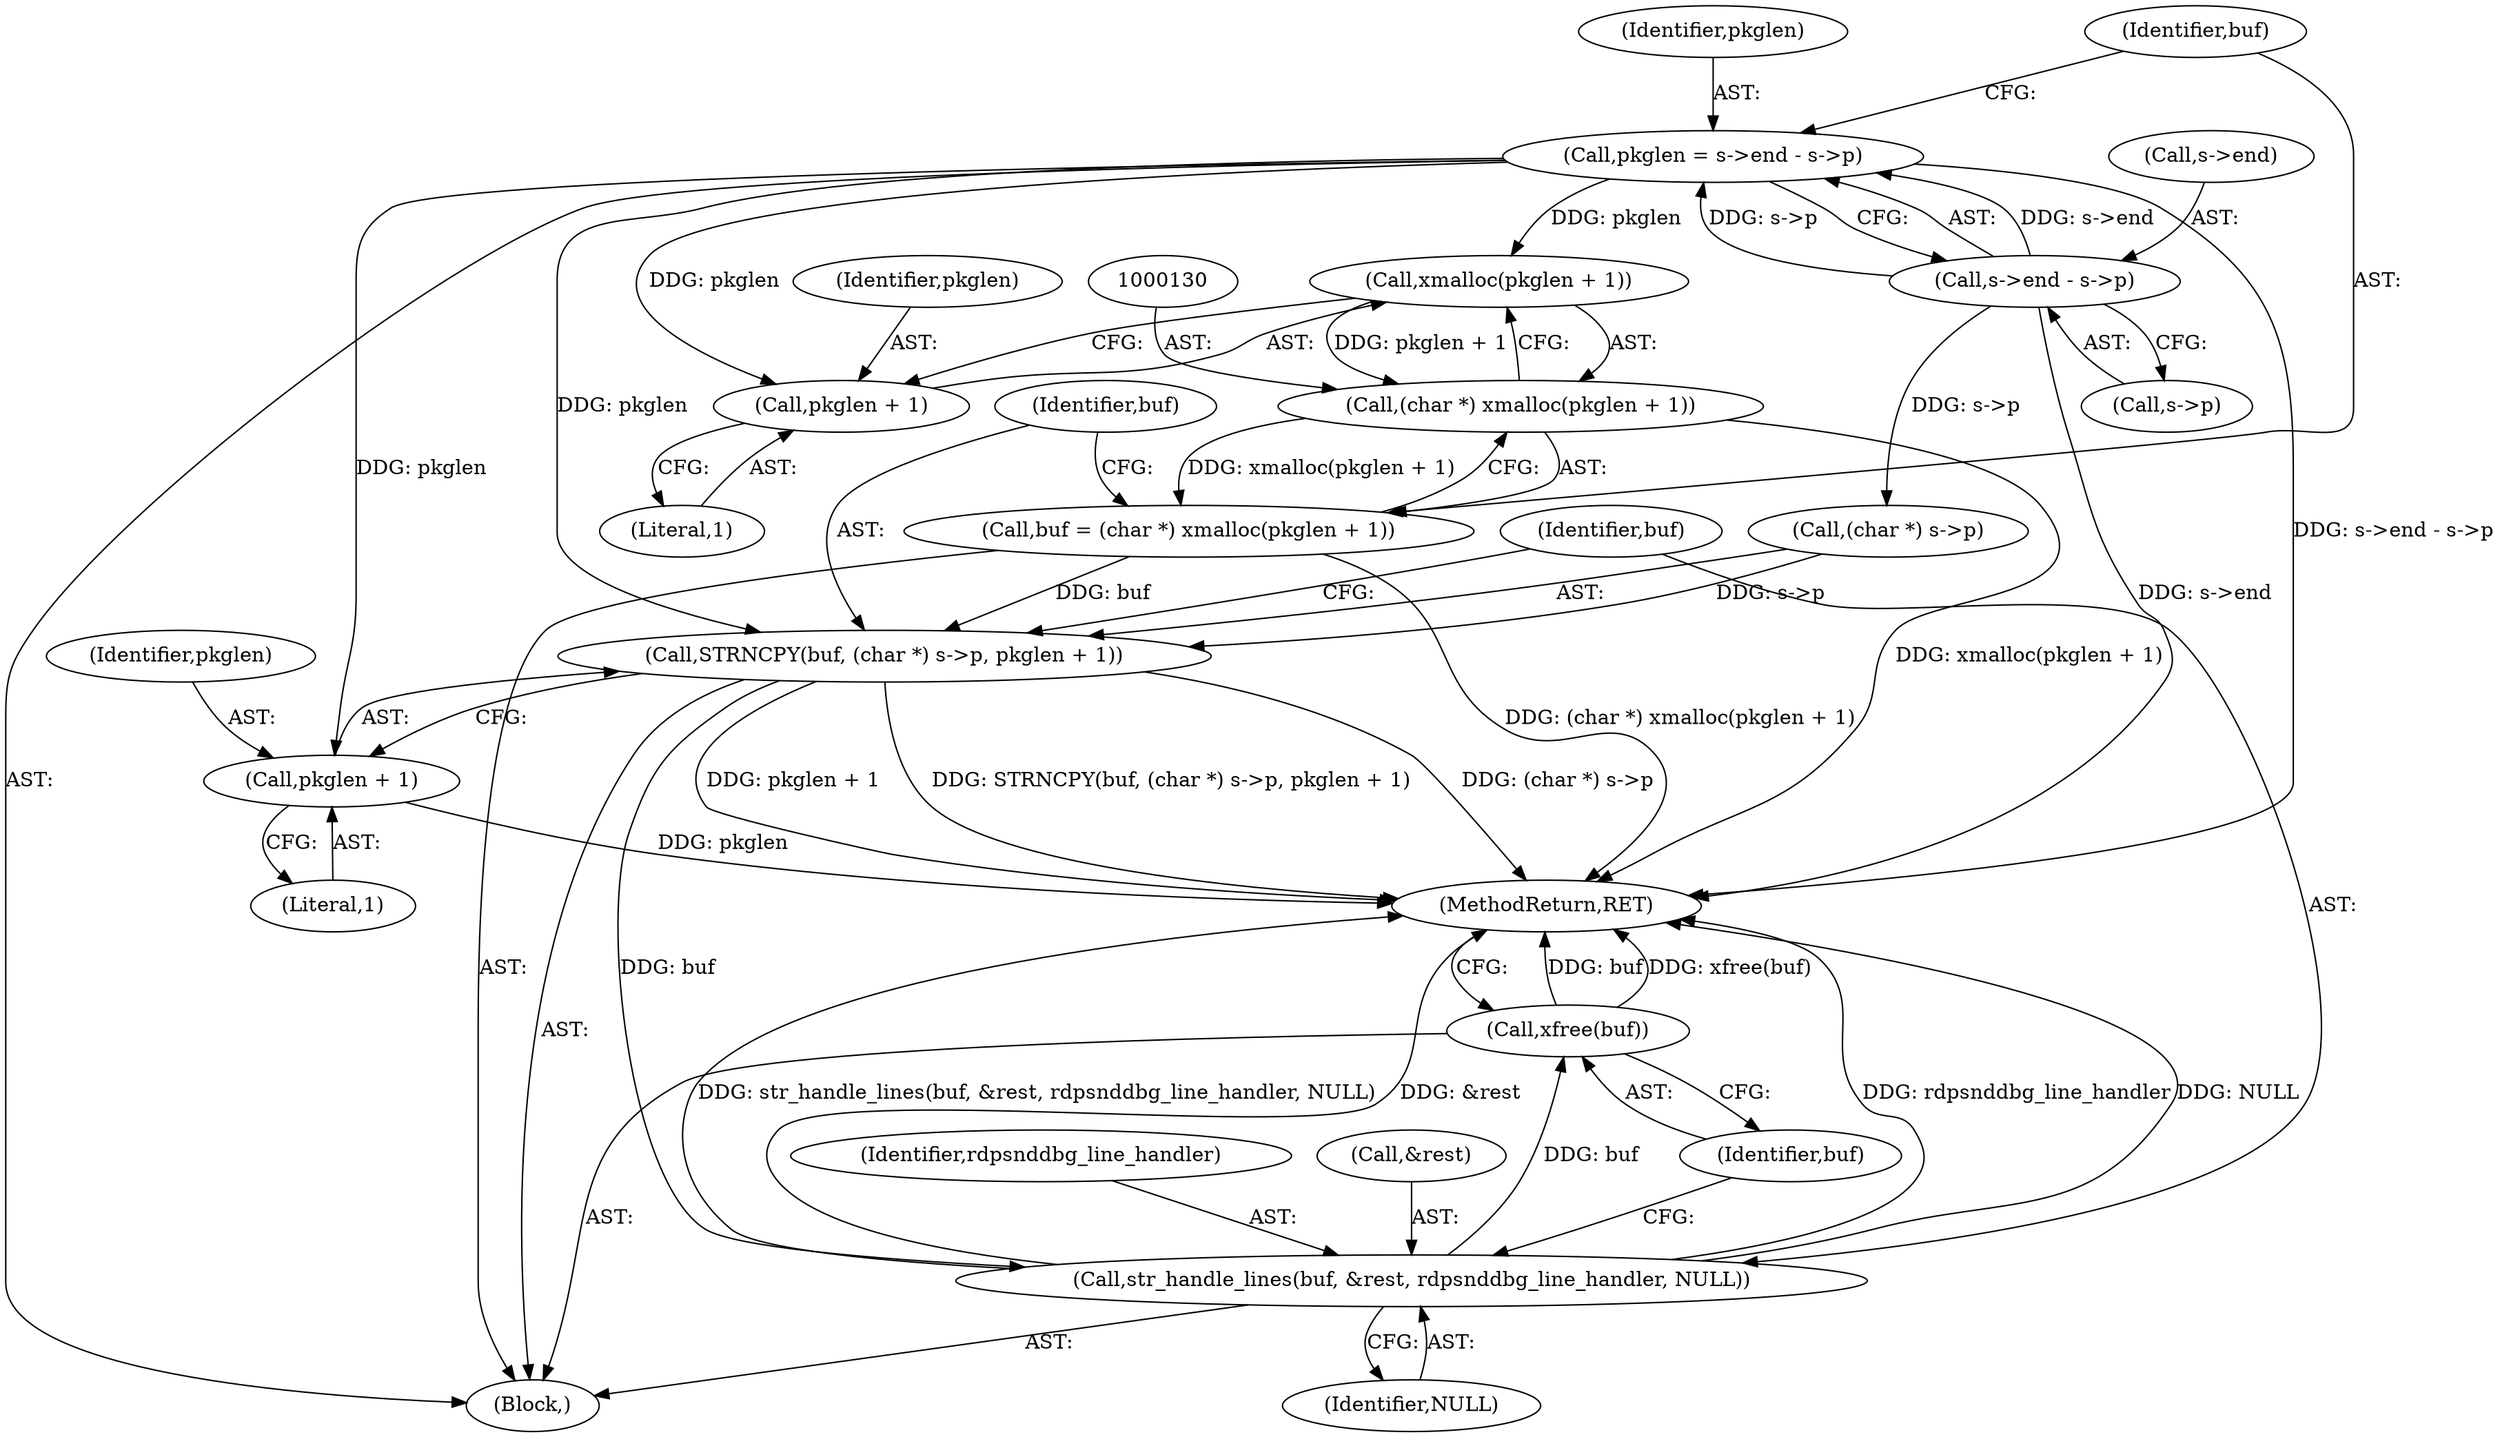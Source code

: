 digraph "0_rdesktop_4dca546d04321a610c1835010b5dad85163b65e1_12@integer" {
"1000118" [label="(Call,pkglen = s->end - s->p)"];
"1000120" [label="(Call,s->end - s->p)"];
"1000131" [label="(Call,xmalloc(pkglen + 1))"];
"1000129" [label="(Call,(char *) xmalloc(pkglen + 1))"];
"1000127" [label="(Call,buf = (char *) xmalloc(pkglen + 1))"];
"1000135" [label="(Call,STRNCPY(buf, (char *) s->p, pkglen + 1))"];
"1000145" [label="(Call,str_handle_lines(buf, &rest, rdpsnddbg_line_handler, NULL))"];
"1000151" [label="(Call,xfree(buf))"];
"1000132" [label="(Call,pkglen + 1)"];
"1000142" [label="(Call,pkglen + 1)"];
"1000127" [label="(Call,buf = (char *) xmalloc(pkglen + 1))"];
"1000136" [label="(Identifier,buf)"];
"1000151" [label="(Call,xfree(buf))"];
"1000121" [label="(Call,s->end)"];
"1000144" [label="(Literal,1)"];
"1000129" [label="(Call,(char *) xmalloc(pkglen + 1))"];
"1000124" [label="(Call,s->p)"];
"1000142" [label="(Call,pkglen + 1)"];
"1000152" [label="(Identifier,buf)"];
"1000119" [label="(Identifier,pkglen)"];
"1000137" [label="(Call,(char *) s->p)"];
"1000134" [label="(Literal,1)"];
"1000133" [label="(Identifier,pkglen)"];
"1000149" [label="(Identifier,rdpsnddbg_line_handler)"];
"1000128" [label="(Identifier,buf)"];
"1000118" [label="(Call,pkglen = s->end - s->p)"];
"1000135" [label="(Call,STRNCPY(buf, (char *) s->p, pkglen + 1))"];
"1000120" [label="(Call,s->end - s->p)"];
"1000143" [label="(Identifier,pkglen)"];
"1000150" [label="(Identifier,NULL)"];
"1000145" [label="(Call,str_handle_lines(buf, &rest, rdpsnddbg_line_handler, NULL))"];
"1000147" [label="(Call,&rest)"];
"1000132" [label="(Call,pkglen + 1)"];
"1000103" [label="(Block,)"];
"1000153" [label="(MethodReturn,RET)"];
"1000146" [label="(Identifier,buf)"];
"1000131" [label="(Call,xmalloc(pkglen + 1))"];
"1000118" -> "1000103"  [label="AST: "];
"1000118" -> "1000120"  [label="CFG: "];
"1000119" -> "1000118"  [label="AST: "];
"1000120" -> "1000118"  [label="AST: "];
"1000128" -> "1000118"  [label="CFG: "];
"1000118" -> "1000153"  [label="DDG: s->end - s->p"];
"1000120" -> "1000118"  [label="DDG: s->end"];
"1000120" -> "1000118"  [label="DDG: s->p"];
"1000118" -> "1000131"  [label="DDG: pkglen"];
"1000118" -> "1000132"  [label="DDG: pkglen"];
"1000118" -> "1000135"  [label="DDG: pkglen"];
"1000118" -> "1000142"  [label="DDG: pkglen"];
"1000120" -> "1000124"  [label="CFG: "];
"1000121" -> "1000120"  [label="AST: "];
"1000124" -> "1000120"  [label="AST: "];
"1000120" -> "1000153"  [label="DDG: s->end"];
"1000120" -> "1000137"  [label="DDG: s->p"];
"1000131" -> "1000129"  [label="AST: "];
"1000131" -> "1000132"  [label="CFG: "];
"1000132" -> "1000131"  [label="AST: "];
"1000129" -> "1000131"  [label="CFG: "];
"1000131" -> "1000129"  [label="DDG: pkglen + 1"];
"1000129" -> "1000127"  [label="AST: "];
"1000130" -> "1000129"  [label="AST: "];
"1000127" -> "1000129"  [label="CFG: "];
"1000129" -> "1000153"  [label="DDG: xmalloc(pkglen + 1)"];
"1000129" -> "1000127"  [label="DDG: xmalloc(pkglen + 1)"];
"1000127" -> "1000103"  [label="AST: "];
"1000128" -> "1000127"  [label="AST: "];
"1000136" -> "1000127"  [label="CFG: "];
"1000127" -> "1000153"  [label="DDG: (char *) xmalloc(pkglen + 1)"];
"1000127" -> "1000135"  [label="DDG: buf"];
"1000135" -> "1000103"  [label="AST: "];
"1000135" -> "1000142"  [label="CFG: "];
"1000136" -> "1000135"  [label="AST: "];
"1000137" -> "1000135"  [label="AST: "];
"1000142" -> "1000135"  [label="AST: "];
"1000146" -> "1000135"  [label="CFG: "];
"1000135" -> "1000153"  [label="DDG: pkglen + 1"];
"1000135" -> "1000153"  [label="DDG: STRNCPY(buf, (char *) s->p, pkglen + 1)"];
"1000135" -> "1000153"  [label="DDG: (char *) s->p"];
"1000137" -> "1000135"  [label="DDG: s->p"];
"1000135" -> "1000145"  [label="DDG: buf"];
"1000145" -> "1000103"  [label="AST: "];
"1000145" -> "1000150"  [label="CFG: "];
"1000146" -> "1000145"  [label="AST: "];
"1000147" -> "1000145"  [label="AST: "];
"1000149" -> "1000145"  [label="AST: "];
"1000150" -> "1000145"  [label="AST: "];
"1000152" -> "1000145"  [label="CFG: "];
"1000145" -> "1000153"  [label="DDG: rdpsnddbg_line_handler"];
"1000145" -> "1000153"  [label="DDG: NULL"];
"1000145" -> "1000153"  [label="DDG: str_handle_lines(buf, &rest, rdpsnddbg_line_handler, NULL)"];
"1000145" -> "1000153"  [label="DDG: &rest"];
"1000145" -> "1000151"  [label="DDG: buf"];
"1000151" -> "1000103"  [label="AST: "];
"1000151" -> "1000152"  [label="CFG: "];
"1000152" -> "1000151"  [label="AST: "];
"1000153" -> "1000151"  [label="CFG: "];
"1000151" -> "1000153"  [label="DDG: buf"];
"1000151" -> "1000153"  [label="DDG: xfree(buf)"];
"1000132" -> "1000134"  [label="CFG: "];
"1000133" -> "1000132"  [label="AST: "];
"1000134" -> "1000132"  [label="AST: "];
"1000142" -> "1000144"  [label="CFG: "];
"1000143" -> "1000142"  [label="AST: "];
"1000144" -> "1000142"  [label="AST: "];
"1000142" -> "1000153"  [label="DDG: pkglen"];
}
